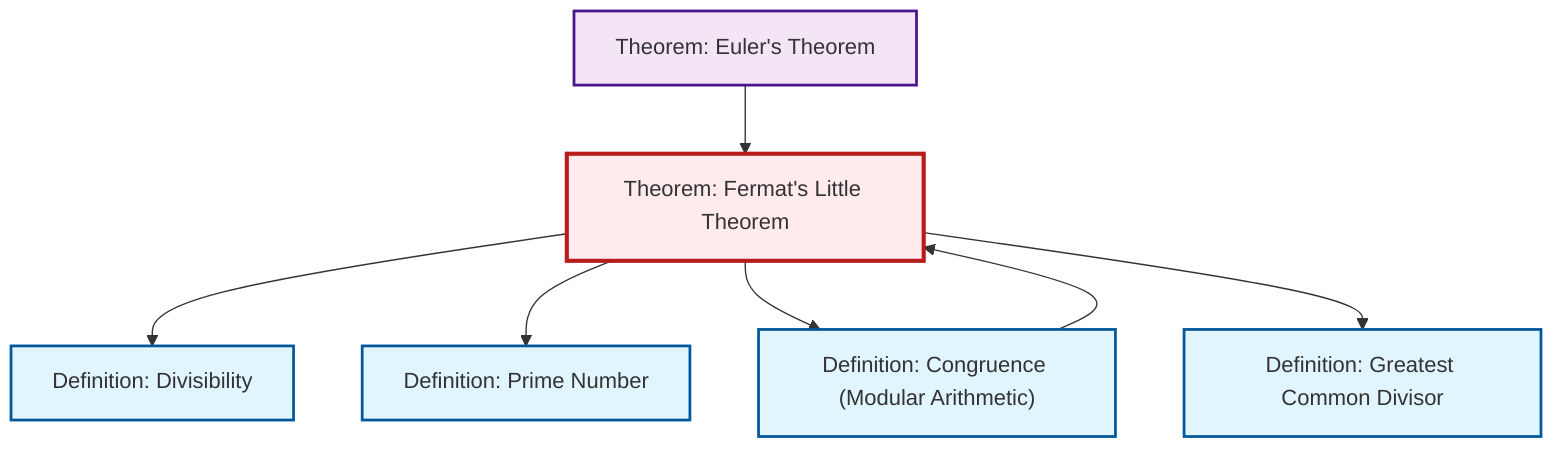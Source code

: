 graph TD
    classDef definition fill:#e1f5fe,stroke:#01579b,stroke-width:2px
    classDef theorem fill:#f3e5f5,stroke:#4a148c,stroke-width:2px
    classDef axiom fill:#fff3e0,stroke:#e65100,stroke-width:2px
    classDef example fill:#e8f5e9,stroke:#1b5e20,stroke-width:2px
    classDef current fill:#ffebee,stroke:#b71c1c,stroke-width:3px
    def-divisibility["Definition: Divisibility"]:::definition
    thm-euler["Theorem: Euler's Theorem"]:::theorem
    thm-fermat-little["Theorem: Fermat's Little Theorem"]:::theorem
    def-gcd["Definition: Greatest Common Divisor"]:::definition
    def-prime["Definition: Prime Number"]:::definition
    def-congruence["Definition: Congruence (Modular Arithmetic)"]:::definition
    def-congruence --> thm-fermat-little
    thm-fermat-little --> def-divisibility
    thm-fermat-little --> def-prime
    thm-euler --> thm-fermat-little
    thm-fermat-little --> def-congruence
    thm-fermat-little --> def-gcd
    class thm-fermat-little current